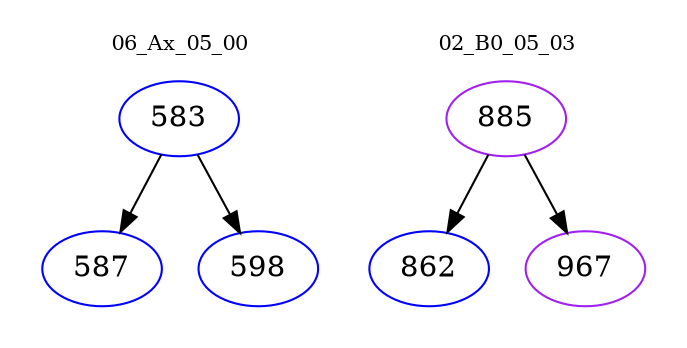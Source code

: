 digraph{
subgraph cluster_0 {
color = white
label = "06_Ax_05_00";
fontsize=10;
T0_583 [label="583", color="blue"]
T0_583 -> T0_587 [color="black"]
T0_587 [label="587", color="blue"]
T0_583 -> T0_598 [color="black"]
T0_598 [label="598", color="blue"]
}
subgraph cluster_1 {
color = white
label = "02_B0_05_03";
fontsize=10;
T1_885 [label="885", color="purple"]
T1_885 -> T1_862 [color="black"]
T1_862 [label="862", color="blue"]
T1_885 -> T1_967 [color="black"]
T1_967 [label="967", color="purple"]
}
}
